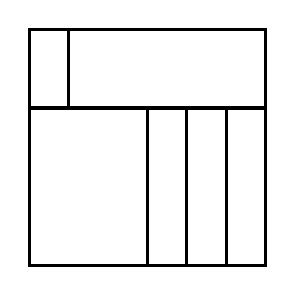 \begin{tikzpicture}[very thick, scale=.5]
    \draw (0,4) rectangle (1,6);
    \draw (1,4) rectangle (6,6);
    \draw (0,0) rectangle (3,4);
    \draw (3,0) rectangle (4,4);
    \draw (4,0) rectangle (5,4);
    \draw (5,0) rectangle (6,4);
\end{tikzpicture}
